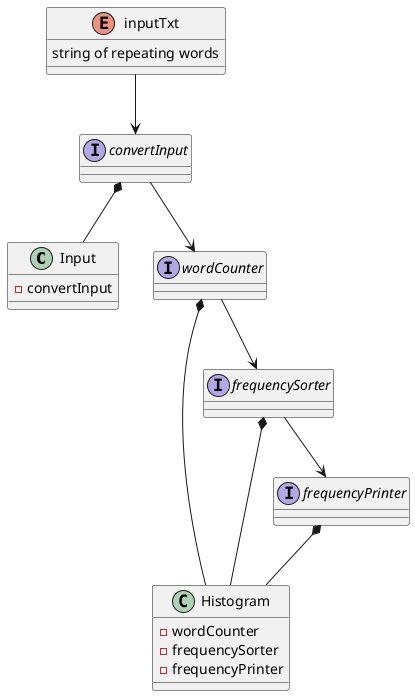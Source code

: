 @startuml
'https://plantuml.com/class-diagram

class Input{
-convertInput
}

interface convertInput

convertInput *-- Input

class Histogram{
-wordCounter
-frequencySorter
-frequencyPrinter
}

interface wordCounter
interface frequencySorter
interface frequencyPrinter

wordCounter *-- Histogram
frequencySorter *-- Histogram
frequencyPrinter *-- Histogram

enum inputTxt{
string of repeating words
}

inputTxt --> convertInput
convertInput --> wordCounter
wordCounter --> frequencySorter
frequencySorter --> frequencyPrinter

@enduml